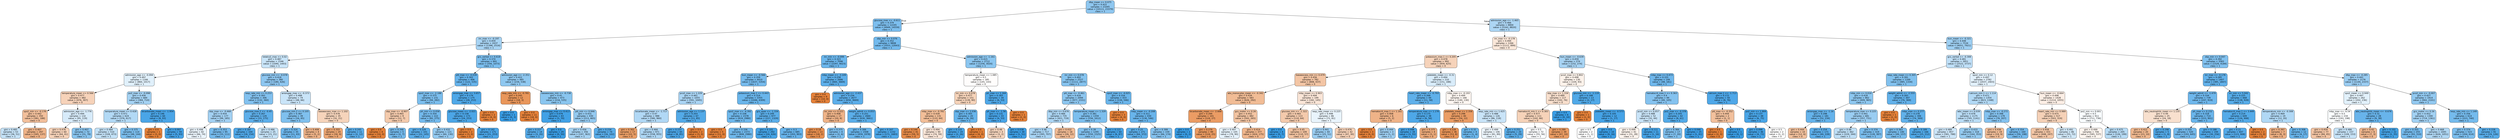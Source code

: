 digraph Tree {
node [shape=box, style="filled, rounded", color="black", fontname="helvetica"] ;
edge [fontname="helvetica"] ;
0 [label="dbp_mean <= 0.075\ngini = 0.422\nsamples = 21045\nvalue = [10111, 23379]\nclass = 1", fillcolor="#8fc7f0"] ;
1 [label="glucose_max <= -0.611\ngini = 0.379\nsamples = 12245\nvalue = [4949, 14559]\nclass = 1", fillcolor="#7cbeee"] ;
0 -> 1 [labeldistance=2.5, labelangle=45, headlabel="True"] ;
2 [label="inr_max <= -0.197\ngini = 0.459\nsamples = 2437\nvalue = [1396, 2516]\nclass = 1", fillcolor="#a7d3f3"] ;
1 -> 2 ;
3 [label="totalco2_max <= 0.02\ngini = 0.487\nsamples = 1546\nvalue = [1040, 1443]\nclass = 1", fillcolor="#c8e4f8"] ;
2 -> 3 ;
4 [label="admission_age <= -0.094\ngini = 0.497\nsamples = 1166\nvalue = [860, 1017]\nclass = 1", fillcolor="#e0f0fb"] ;
3 -> 4 ;
5 [label="temperature_mean <= 0.566\ngini = 0.477\nsamples = 482\nvalue = [476, 307]\nclass = 0", fillcolor="#f6d2b9"] ;
4 -> 5 ;
6 [label="spo2_min <= -0.178\ngini = 0.442\nsamples = 350\nvalue = [381, 188]\nclass = 0", fillcolor="#f2bf9b"] ;
5 -> 6 ;
7 [label="gini = 0.485\nsamples = 53\nvalue = [36, 51]\nclass = 1", fillcolor="#c5e2f7"] ;
6 -> 7 ;
8 [label="gini = 0.407\nsamples = 297\nvalue = [345, 137]\nclass = 0", fillcolor="#efb388"] ;
6 -> 8 ;
9 [label="admission_age <= -1.776\ngini = 0.494\nsamples = 132\nvalue = [95, 119]\nclass = 1", fillcolor="#d7ebfa"] ;
5 -> 9 ;
10 [label="gini = 0.476\nsamples = 60\nvalue = [64, 41]\nclass = 0", fillcolor="#f6d2b8"] ;
9 -> 10 ;
11 [label="gini = 0.407\nsamples = 72\nvalue = [31, 78]\nclass = 1", fillcolor="#88c4ef"] ;
9 -> 11 ;
12 [label="po2_max <= -0.098\ngini = 0.456\nsamples = 684\nvalue = [384, 710]\nclass = 1", fillcolor="#a4d2f3"] ;
4 -> 12 ;
13 [label="temperature_mean <= 0.428\ngini = 0.471\nsamples = 624\nvalue = [376, 617]\nclass = 1", fillcolor="#b2d9f5"] ;
12 -> 13 ;
14 [label="gini = 0.484\nsamples = 510\nvalue = [328, 473]\nclass = 1", fillcolor="#c2e1f7"] ;
13 -> 14 ;
15 [label="gini = 0.375\nsamples = 114\nvalue = [48, 144]\nclass = 1", fillcolor="#7bbeee"] ;
13 -> 15 ;
16 [label="bicarbonate_mean <= -1.954\ngini = 0.146\nsamples = 60\nvalue = [8, 93]\nclass = 1", fillcolor="#4aa5e7"] ;
12 -> 16 ;
17 [label="gini = 0.0\nsamples = 1\nvalue = [3, 0]\nclass = 0", fillcolor="#e58139"] ;
16 -> 17 ;
18 [label="gini = 0.097\nsamples = 59\nvalue = [5, 93]\nclass = 1", fillcolor="#44a2e6"] ;
16 -> 18 ;
19 [label="glucose_min <= -0.078\ngini = 0.418\nsamples = 380\nvalue = [180, 426]\nclass = 1", fillcolor="#8dc6f0"] ;
3 -> 19 ;
20 [label="resp_rate_min <= 0.253\ngini = 0.393\nsamples = 306\nvalue = [132, 360]\nclass = 1", fillcolor="#82c1ef"] ;
19 -> 20 ;
21 [label="sbp_max <= -0.468\ngini = 0.454\nsamples = 177\nvalue = [99, 185]\nclass = 1", fillcolor="#a3d1f3"] ;
20 -> 21 ;
22 [label="gini = 0.498\nsamples = 82\nvalue = [66, 74]\nclass = 1", fillcolor="#eaf4fc"] ;
21 -> 22 ;
23 [label="gini = 0.353\nsamples = 95\nvalue = [33, 111]\nclass = 1", fillcolor="#74baed"] ;
21 -> 23 ;
24 [label="glucose_max.2 <= -0.45\ngini = 0.267\nsamples = 129\nvalue = [33, 175]\nclass = 1", fillcolor="#5eafea"] ;
20 -> 24 ;
25 [label="gini = 0.187\nsamples = 104\nvalue = [18, 154]\nclass = 1", fillcolor="#50a8e8"] ;
24 -> 25 ;
26 [label="gini = 0.486\nsamples = 25\nvalue = [15, 21]\nclass = 1", fillcolor="#c6e3f8"] ;
24 -> 26 ;
27 [label="aniongap_max <= -0.373\ngini = 0.488\nsamples = 74\nvalue = [48, 66]\nclass = 1", fillcolor="#c9e4f8"] ;
19 -> 27 ;
28 [label="glucose_min.2 <= 0.105\ngini = 0.387\nsamples = 39\nvalue = [16, 45]\nclass = 1", fillcolor="#7fc0ee"] ;
27 -> 28 ;
29 [label="gini = 0.324\nsamples = 35\nvalue = [11, 43]\nclass = 1", fillcolor="#6cb6ec"] ;
28 -> 29 ;
30 [label="gini = 0.408\nsamples = 4\nvalue = [5, 2]\nclass = 0", fillcolor="#efb388"] ;
28 -> 30 ;
31 [label="baseexcess_max <= 1.102\ngini = 0.478\nsamples = 35\nvalue = [32, 21]\nclass = 0", fillcolor="#f6d4bb"] ;
27 -> 31 ;
32 [label="gini = 0.355\nsamples = 24\nvalue = [30, 9]\nclass = 0", fillcolor="#eda774"] ;
31 -> 32 ;
33 [label="gini = 0.245\nsamples = 11\nvalue = [2, 12]\nclass = 1", fillcolor="#5aade9"] ;
31 -> 33 ;
34 [label="gcs_verbal <= 0.618\ngini = 0.374\nsamples = 891\nvalue = [356, 1073]\nclass = 1", fillcolor="#7bbeee"] ;
2 -> 34 ;
35 [label="ptt_max <= -0.039\ngini = 0.302\nsamples = 406\nvalue = [122, 535]\nclass = 1", fillcolor="#66b3eb"] ;
34 -> 35 ;
36 [label="spo2_max <= -2.188\ngini = 0.375\nsamples = 231\nvalue = [94, 282]\nclass = 1", fillcolor="#7bbeee"] ;
35 -> 36 ;
37 [label="sbp_max <= -0.907\ngini = 0.465\nsamples = 9\nvalue = [12, 7]\nclass = 0", fillcolor="#f4caac"] ;
36 -> 37 ;
38 [label="gini = 0.0\nsamples = 4\nvalue = [10, 0]\nclass = 0", fillcolor="#e58139"] ;
37 -> 38 ;
39 [label="gini = 0.346\nsamples = 5\nvalue = [2, 7]\nclass = 1", fillcolor="#72b9ec"] ;
37 -> 39 ;
40 [label="ph_min <= 0.058\ngini = 0.354\nsamples = 222\nvalue = [82, 275]\nclass = 1", fillcolor="#74baed"] ;
36 -> 40 ;
41 [label="gini = 0.229\nsamples = 101\nvalue = [22, 145]\nclass = 1", fillcolor="#57ace9"] ;
40 -> 41 ;
42 [label="gini = 0.432\nsamples = 121\nvalue = [60, 130]\nclass = 1", fillcolor="#94caf1"] ;
40 -> 42 ;
43 [label="aniongap_max <= 3.657\ngini = 0.179\nsamples = 175\nvalue = [28, 253]\nclass = 1", fillcolor="#4fa8e8"] ;
35 -> 43 ;
44 [label="glucose_mean <= -2.021\ngini = 0.158\nsamples = 173\nvalue = [24, 253]\nclass = 1", fillcolor="#4ca6e7"] ;
43 -> 44 ;
45 [label="gini = 0.0\nsamples = 2\nvalue = [3, 0]\nclass = 0", fillcolor="#e58139"] ;
44 -> 45 ;
46 [label="gini = 0.142\nsamples = 171\nvalue = [21, 253]\nclass = 1", fillcolor="#49a5e7"] ;
44 -> 46 ;
47 [label="gini = 0.0\nsamples = 2\nvalue = [4, 0]\nclass = 0", fillcolor="#e58139"] ;
43 -> 47 ;
48 [label="admission_age <= -2.351\ngini = 0.422\nsamples = 485\nvalue = [234, 538]\nclass = 1", fillcolor="#8fc8f0"] ;
34 -> 48 ;
49 [label="resp_rate_min <= -0.781\ngini = 0.245\nsamples = 12\nvalue = [18, 3]\nclass = 0", fillcolor="#e9965a"] ;
48 -> 49 ;
50 [label="gini = 0.0\nsamples = 1\nvalue = [0, 3]\nclass = 1", fillcolor="#399de5"] ;
49 -> 50 ;
51 [label="gini = 0.0\nsamples = 11\nvalue = [18, 0]\nclass = 0", fillcolor="#e58139"] ;
49 -> 51 ;
52 [label="baseexcess_min <= -0.738\ngini = 0.41\nsamples = 473\nvalue = [216, 535]\nclass = 1", fillcolor="#89c5ef"] ;
48 -> 52 ;
53 [label="aniongap_max <= 0.413\ngini = 0.079\nsamples = 43\nvalue = [3, 70]\nclass = 1", fillcolor="#41a1e6"] ;
52 -> 53 ;
54 [label="gini = 0.227\nsamples = 14\nvalue = [3, 20]\nclass = 1", fillcolor="#57ace9"] ;
53 -> 54 ;
55 [label="gini = 0.0\nsamples = 29\nvalue = [0, 50]\nclass = 1", fillcolor="#399de5"] ;
53 -> 55 ;
56 [label="ptt_min <= 0.946\ngini = 0.431\nsamples = 430\nvalue = [213, 465]\nclass = 1", fillcolor="#94caf1"] ;
52 -> 56 ;
57 [label="gini = 0.456\nsamples = 356\nvalue = [197, 363]\nclass = 1", fillcolor="#a4d2f3"] ;
56 -> 57 ;
58 [label="gini = 0.234\nsamples = 74\nvalue = [16, 102]\nclass = 1", fillcolor="#58ace9"] ;
56 -> 58 ;
59 [label="sbp_min <= 0.076\ngini = 0.352\nsamples = 9808\nvalue = [3553, 12043]\nclass = 1", fillcolor="#73baed"] ;
1 -> 59 ;
60 [label="inr_min <= -0.099\ngini = 0.323\nsamples = 7096\nvalue = [2297, 9023]\nclass = 1", fillcolor="#6bb6ec"] ;
59 -> 60 ;
61 [label="bun_mean <= -0.566\ngini = 0.359\nsamples = 4410\nvalue = [1637, 5354]\nclass = 1", fillcolor="#76bbed"] ;
60 -> 61 ;
62 [label="pco2_max <= 1.229\ngini = 0.461\nsamples = 1055\nvalue = [591, 1045]\nclass = 1", fillcolor="#a9d4f4"] ;
61 -> 62 ;
63 [label="bicarbonate_mean <= -1.717\ngini = 0.47\nsamples = 988\nvalue = [580, 960]\nclass = 1", fillcolor="#b1d8f5"] ;
62 -> 63 ;
64 [label="gini = 0.302\nsamples = 17\nvalue = [22, 5]\nclass = 0", fillcolor="#eb9e66"] ;
63 -> 64 ;
65 [label="gini = 0.466\nsamples = 971\nvalue = [558, 955]\nclass = 1", fillcolor="#add6f4"] ;
63 -> 65 ;
66 [label="admission_age <= 1.137\ngini = 0.203\nsamples = 67\nvalue = [11, 85]\nclass = 1", fillcolor="#53aae8"] ;
62 -> 66 ;
67 [label="gini = 0.157\nsamples = 65\nvalue = [8, 85]\nclass = 1", fillcolor="#4ca6e7"] ;
66 -> 67 ;
68 [label="gini = 0.0\nsamples = 2\nvalue = [3, 0]\nclass = 0", fillcolor="#e58139"] ;
66 -> 68 ;
69 [label="potassium_max.1 <= 0.443\ngini = 0.314\nsamples = 3355\nvalue = [1046, 4309]\nclass = 1", fillcolor="#69b5eb"] ;
61 -> 69 ;
70 [label="spo2_max <= -4.392\ngini = 0.338\nsamples = 2378\nvalue = [819, 2980]\nclass = 1", fillcolor="#6fb8ec"] ;
69 -> 70 ;
71 [label="gini = 0.0\nsamples = 5\nvalue = [11, 0]\nclass = 0", fillcolor="#e58139"] ;
70 -> 71 ;
72 [label="gini = 0.336\nsamples = 2373\nvalue = [808, 2980]\nclass = 1", fillcolor="#6fb8ec"] ;
70 -> 72 ;
73 [label="gcs_eyes <= -1.334\ngini = 0.249\nsamples = 977\nvalue = [227, 1329]\nclass = 1", fillcolor="#5baee9"] ;
69 -> 73 ;
74 [label="gini = 0.101\nsamples = 292\nvalue = [24, 426]\nclass = 1", fillcolor="#44a3e6"] ;
73 -> 74 ;
75 [label="gini = 0.3\nsamples = 685\nvalue = [203, 903]\nclass = 1", fillcolor="#66b3eb"] ;
73 -> 75 ;
76 [label="mbp_mean <= -3.109\ngini = 0.258\nsamples = 2686\nvalue = [660, 3669]\nclass = 1", fillcolor="#5dafea"] ;
60 -> 76 ;
77 [label="gini = 0.0\nsamples = 9\nvalue = [10, 0]\nclass = 0", fillcolor="#e58139"] ;
76 -> 77 ;
78 [label="admission_age <= -2.437\ngini = 0.256\nsamples = 2677\nvalue = [650, 3669]\nclass = 1", fillcolor="#5caeea"] ;
76 -> 78 ;
79 [label="inr_min <= 0.521\ngini = 0.408\nsamples = 17\nvalue = [20, 8]\nclass = 0", fillcolor="#efb388"] ;
78 -> 79 ;
80 [label="gini = 0.18\nsamples = 13\nvalue = [18, 2]\nclass = 0", fillcolor="#e88f4f"] ;
79 -> 80 ;
81 [label="gini = 0.375\nsamples = 4\nvalue = [2, 6]\nclass = 1", fillcolor="#7bbeee"] ;
79 -> 81 ;
82 [label="weight_admit <= 0.053\ngini = 0.251\nsamples = 2660\nvalue = [630, 3661]\nclass = 1", fillcolor="#5baee9"] ;
78 -> 82 ;
83 [label="gini = 0.306\nsamples = 1508\nvalue = [459, 1978]\nclass = 1", fillcolor="#67b4eb"] ;
82 -> 83 ;
84 [label="gini = 0.167\nsamples = 1152\nvalue = [171, 1683]\nclass = 1", fillcolor="#4da7e8"] ;
82 -> 84 ;
85 [label="admission_age <= -1.161\ngini = 0.415\nsamples = 2712\nvalue = [1256, 3020]\nclass = 1", fillcolor="#8bc6f0"] ;
59 -> 85 ;
86 [label="temperature_mean <= 1.085\ngini = 0.5\nsamples = 185\nvalue = [145, 143]\nclass = 0", fillcolor="#fffdfc"] ;
85 -> 86 ;
87 [label="inr_min <= 0.078\ngini = 0.477\nsamples = 151\nvalue = [139, 90]\nclass = 0", fillcolor="#f6d3b9"] ;
86 -> 87 ;
88 [label="mbp_max <= -0.781\ngini = 0.439\nsamples = 131\nvalue = [133, 64]\nclass = 0", fillcolor="#f2be98"] ;
87 -> 88 ;
89 [label="gini = 0.144\nsamples = 41\nvalue = [59, 5]\nclass = 0", fillcolor="#e78c4a"] ;
88 -> 89 ;
90 [label="gini = 0.494\nsamples = 90\nvalue = [74, 59]\nclass = 0", fillcolor="#fae5d7"] ;
88 -> 90 ;
91 [label="sbp_max <= 2.036\ngini = 0.305\nsamples = 20\nvalue = [6, 26]\nclass = 1", fillcolor="#67b4eb"] ;
87 -> 91 ;
92 [label="gini = 0.133\nsamples = 19\nvalue = [2, 26]\nclass = 1", fillcolor="#48a5e7"] ;
91 -> 92 ;
93 [label="gini = 0.0\nsamples = 1\nvalue = [4, 0]\nclass = 0", fillcolor="#e58139"] ;
91 -> 93 ;
94 [label="ph_max <= 1.164\ngini = 0.183\nsamples = 34\nvalue = [6, 53]\nclass = 1", fillcolor="#4fa8e8"] ;
86 -> 94 ;
95 [label="ph_max <= -1.56\ngini = 0.131\nsamples = 33\nvalue = [4, 53]\nclass = 1", fillcolor="#48a4e7"] ;
94 -> 95 ;
96 [label="gini = 0.48\nsamples = 3\nvalue = [3, 2]\nclass = 0", fillcolor="#f6d5bd"] ;
95 -> 96 ;
97 [label="gini = 0.038\nsamples = 30\nvalue = [1, 51]\nclass = 1", fillcolor="#3d9fe6"] ;
95 -> 97 ;
98 [label="gini = 0.0\nsamples = 1\nvalue = [2, 0]\nclass = 0", fillcolor="#e58139"] ;
94 -> 98 ;
99 [label="inr_min <= 0.078\ngini = 0.402\nsamples = 2527\nvalue = [1111, 2877]\nclass = 1", fillcolor="#85c3ef"] ;
85 -> 99 ;
100 [label="ptt_max <= -0.461\ngini = 0.416\nsamples = 2094\nvalue = [977, 2331]\nclass = 1", fillcolor="#8cc6f0"] ;
99 -> 100 ;
101 [label="dbp_min <= 0.676\ngini = 0.466\nsamples = 735\nvalue = [421, 719]\nclass = 1", fillcolor="#add6f4"] ;
100 -> 101 ;
102 [label="gini = 0.46\nsamples = 717\nvalue = [395, 707]\nclass = 1", fillcolor="#a8d4f4"] ;
101 -> 102 ;
103 [label="gini = 0.432\nsamples = 18\nvalue = [26, 12]\nclass = 0", fillcolor="#f1bb94"] ;
101 -> 103 ;
104 [label="temperature_mean <= 1.329\ngini = 0.381\nsamples = 1359\nvalue = [556, 1612]\nclass = 1", fillcolor="#7dbfee"] ;
100 -> 104 ;
105 [label="gini = 0.39\nsamples = 1295\nvalue = [550, 1525]\nclass = 1", fillcolor="#80c0ee"] ;
104 -> 105 ;
106 [label="gini = 0.121\nsamples = 64\nvalue = [6, 87]\nclass = 1", fillcolor="#47a4e7"] ;
104 -> 106 ;
107 [label="spo2_max <= -4.025\ngini = 0.316\nsamples = 433\nvalue = [134, 546]\nclass = 1", fillcolor="#6ab5eb"] ;
99 -> 107 ;
108 [label="gini = 0.0\nsamples = 3\nvalue = [4, 0]\nclass = 0", fillcolor="#e58139"] ;
107 -> 108 ;
109 [label="mbp_mean <= -0.208\ngini = 0.311\nsamples = 430\nvalue = [130, 546]\nclass = 1", fillcolor="#68b4eb"] ;
107 -> 109 ;
110 [label="gini = 0.25\nsamples = 271\nvalue = [64, 372]\nclass = 1", fillcolor="#5baee9"] ;
109 -> 110 ;
111 [label="gini = 0.399\nsamples = 159\nvalue = [66, 174]\nclass = 1", fillcolor="#84c2ef"] ;
109 -> 111 ;
112 [label="admission_age <= -1.465\ngini = 0.466\nsamples = 8800\nvalue = [5162, 8820]\nclass = 1", fillcolor="#add6f4"] ;
0 -> 112 [labeldistance=2.5, labelangle=-45, headlabel="False"] ;
113 [label="inr_max <= -0.178\ngini = 0.494\nsamples = 1266\nvalue = [1111, 899]\nclass = 0", fillcolor="#fae7d9"] ;
112 -> 113 ;
114 [label="potassium_max.1 <= 0.205\ngini = 0.478\nsamples = 992\nvalue = [959, 625]\nclass = 0", fillcolor="#f6d3ba"] ;
113 -> 114 ;
115 [label="baseexcess_min <= 0.479\ngini = 0.456\nsamples = 782\nvalue = [808, 437]\nclass = 0", fillcolor="#f3c5a4"] ;
114 -> 115 ;
116 [label="abs_monocytes_mean <= -0.342\ngini = 0.434\nsamples = 583\nvalue = [626, 292]\nclass = 0", fillcolor="#f1bc95"] ;
115 -> 116 ;
117 [label="bicarbonate_mean <= -2.668\ngini = 0.294\nsamples = 101\nvalue = [124, 27]\nclass = 0", fillcolor="#eb9c64"] ;
116 -> 117 ;
118 [label="gini = 0.0\nsamples = 2\nvalue = [0, 2]\nclass = 1", fillcolor="#399de5"] ;
117 -> 118 ;
119 [label="gini = 0.279\nsamples = 99\nvalue = [124, 25]\nclass = 0", fillcolor="#ea9a61"] ;
117 -> 119 ;
120 [label="gcs_motor <= 0.26\ngini = 0.452\nsamples = 482\nvalue = [502, 265]\nclass = 0", fillcolor="#f3c4a2"] ;
116 -> 120 ;
121 [label="gini = 0.497\nsamples = 105\nvalue = [78, 90]\nclass = 1", fillcolor="#e5f2fc"] ;
120 -> 121 ;
122 [label="gini = 0.414\nsamples = 377\nvalue = [424, 175]\nclass = 0", fillcolor="#f0b58b"] ;
120 -> 122 ;
123 [label="mbp_mean <= 0.903\ngini = 0.494\nsamples = 199\nvalue = [182, 145]\nclass = 0", fillcolor="#fae5d7"] ;
115 -> 123 ;
124 [label="glucose_min <= -1.322\ngini = 0.465\nsamples = 113\nvalue = [110, 64]\nclass = 0", fillcolor="#f4caac"] ;
123 -> 124 ;
125 [label="gini = 0.0\nsamples = 4\nvalue = [0, 7]\nclass = 1", fillcolor="#399de5"] ;
124 -> 125 ;
126 [label="gini = 0.45\nsamples = 109\nvalue = [110, 57]\nclass = 0", fillcolor="#f2c2a0"] ;
124 -> 126 ;
127 [label="resp_rate_mean <= 0.225\ngini = 0.498\nsamples = 86\nvalue = [72, 81]\nclass = 1", fillcolor="#e9f4fc"] ;
123 -> 127 ;
128 [label="gini = 0.441\nsamples = 44\nvalue = [25, 51]\nclass = 1", fillcolor="#9acdf2"] ;
127 -> 128 ;
129 [label="gini = 0.476\nsamples = 42\nvalue = [47, 30]\nclass = 0", fillcolor="#f6d1b7"] ;
127 -> 129 ;
130 [label="platelets_mean <= -0.31\ngini = 0.494\nsamples = 210\nvalue = [151, 188]\nclass = 1", fillcolor="#d8ecfa"] ;
114 -> 130 ;
131 [label="heart_rate_mean <= -0.793\ngini = 0.268\nsamples = 44\nvalue = [11, 58]\nclass = 1", fillcolor="#5fb0ea"] ;
130 -> 131 ;
132 [label="hematocrit_max.1 <= 1.161\ngini = 0.408\nsamples = 6\nvalue = [5, 2]\nclass = 0", fillcolor="#efb388"] ;
131 -> 132 ;
133 [label="gini = 0.0\nsamples = 3\nvalue = [4, 0]\nclass = 0", fillcolor="#e58139"] ;
132 -> 133 ;
134 [label="gini = 0.444\nsamples = 3\nvalue = [1, 2]\nclass = 1", fillcolor="#9ccef2"] ;
132 -> 134 ;
135 [label="temperature_max <= 1.178\ngini = 0.175\nsamples = 38\nvalue = [6, 56]\nclass = 1", fillcolor="#4ea8e8"] ;
131 -> 135 ;
136 [label="gini = 0.098\nsamples = 34\nvalue = [3, 55]\nclass = 1", fillcolor="#44a2e6"] ;
135 -> 136 ;
137 [label="gini = 0.375\nsamples = 4\nvalue = [3, 1]\nclass = 0", fillcolor="#eeab7b"] ;
135 -> 137 ;
138 [label="mbp_max <= -0.193\ngini = 0.499\nsamples = 166\nvalue = [140, 130]\nclass = 0", fillcolor="#fdf6f1"] ;
130 -> 138 ;
139 [label="platelets_mean <= 2.358\ngini = 0.298\nsamples = 40\nvalue = [54, 12]\nclass = 0", fillcolor="#eb9d65"] ;
138 -> 139 ;
140 [label="gini = 0.228\nsamples = 36\nvalue = [53, 8]\nclass = 0", fillcolor="#e99457"] ;
139 -> 140 ;
141 [label="gini = 0.32\nsamples = 4\nvalue = [1, 4]\nclass = 1", fillcolor="#6ab6ec"] ;
139 -> 141 ;
142 [label="resp_rate_min <= 1.425\ngini = 0.488\nsamples = 126\nvalue = [86, 118]\nclass = 1", fillcolor="#c9e4f8"] ;
138 -> 142 ;
143 [label="gini = 0.499\nsamples = 106\nvalue = [81, 89]\nclass = 1", fillcolor="#edf6fd"] ;
142 -> 143 ;
144 [label="gini = 0.251\nsamples = 20\nvalue = [5, 29]\nclass = 1", fillcolor="#5baee9"] ;
142 -> 144 ;
145 [label="bun_mean <= -0.639\ngini = 0.459\nsamples = 274\nvalue = [152, 274]\nclass = 1", fillcolor="#a7d3f3"] ;
113 -> 145 ;
146 [label="pco2_max <= 0.802\ngini = 0.498\nsamples = 130\nvalue = [104, 93]\nclass = 0", fillcolor="#fcf2ea"] ;
145 -> 146 ;
147 [label="sbp_max <= 1.334\ngini = 0.489\nsamples = 117\nvalue = [102, 76]\nclass = 0", fillcolor="#f8dfcd"] ;
146 -> 147 ;
148 [label="hematocrit_min.1 <= 0.383\ngini = 0.477\nsamples = 111\nvalue = [102, 66]\nclass = 0", fillcolor="#f6d3b9"] ;
147 -> 148 ;
149 [label="gini = 0.5\nsamples = 72\nvalue = [55, 56]\nclass = 1", fillcolor="#fbfdff"] ;
148 -> 149 ;
150 [label="gini = 0.289\nsamples = 39\nvalue = [47, 10]\nclass = 0", fillcolor="#eb9c63"] ;
148 -> 150 ;
151 [label="gini = 0.0\nsamples = 6\nvalue = [0, 10]\nclass = 1", fillcolor="#399de5"] ;
147 -> 151 ;
152 [label="glucose_min <= -1.119\ngini = 0.188\nsamples = 13\nvalue = [2, 17]\nclass = 1", fillcolor="#50a9e8"] ;
146 -> 152 ;
153 [label="gini = 0.0\nsamples = 1\nvalue = [1, 0]\nclass = 0", fillcolor="#e58139"] ;
152 -> 153 ;
154 [label="platelets_mean <= -0.573\ngini = 0.105\nsamples = 12\nvalue = [1, 17]\nclass = 1", fillcolor="#45a3e7"] ;
152 -> 154 ;
155 [label="gini = 0.5\nsamples = 2\nvalue = [1, 1]\nclass = 0", fillcolor="#ffffff"] ;
154 -> 155 ;
156 [label="gini = 0.0\nsamples = 10\nvalue = [0, 16]\nclass = 1", fillcolor="#399de5"] ;
154 -> 156 ;
157 [label="mbp_max <= 0.473\ngini = 0.331\nsamples = 144\nvalue = [48, 181]\nclass = 1", fillcolor="#6eb7ec"] ;
145 -> 157 ;
158 [label="hematocrit_max.1 <= 0.363\ngini = 0.4\nsamples = 94\nvalue = [40, 105]\nclass = 1", fillcolor="#84c2ef"] ;
157 -> 158 ;
159 [label="pco2_min <= 0.057\ngini = 0.488\nsamples = 52\nvalue = [32, 44]\nclass = 1", fillcolor="#c9e4f8"] ;
158 -> 159 ;
160 [label="gini = 0.499\nsamples = 41\nvalue = [31, 28]\nclass = 0", fillcolor="#fcf3ec"] ;
159 -> 160 ;
161 [label="gini = 0.111\nsamples = 11\nvalue = [1, 16]\nclass = 1", fillcolor="#45a3e7"] ;
159 -> 161 ;
162 [label="po2_max <= -0.378\ngini = 0.205\nsamples = 42\nvalue = [8, 61]\nclass = 1", fillcolor="#53aae8"] ;
158 -> 162 ;
163 [label="gini = 0.384\nsamples = 17\nvalue = [7, 20]\nclass = 1", fillcolor="#7ebfee"] ;
162 -> 163 ;
164 [label="gini = 0.046\nsamples = 25\nvalue = [1, 41]\nclass = 1", fillcolor="#3e9fe6"] ;
162 -> 164 ;
165 [label="calcium_max.1 <= -1.713\ngini = 0.172\nsamples = 50\nvalue = [8, 76]\nclass = 1", fillcolor="#4ea7e8"] ;
157 -> 165 ;
166 [label="ptt_max <= -0.352\ngini = 0.444\nsamples = 2\nvalue = [2, 1]\nclass = 0", fillcolor="#f2c09c"] ;
165 -> 166 ;
167 [label="gini = 0.0\nsamples = 1\nvalue = [2, 0]\nclass = 0", fillcolor="#e58139"] ;
166 -> 167 ;
168 [label="gini = 0.0\nsamples = 1\nvalue = [0, 1]\nclass = 1", fillcolor="#399de5"] ;
166 -> 168 ;
169 [label="po2_min <= 1.904\ngini = 0.137\nsamples = 48\nvalue = [6, 75]\nclass = 1", fillcolor="#49a5e7"] ;
165 -> 169 ;
170 [label="gini = 0.098\nsamples = 46\nvalue = [4, 73]\nclass = 1", fillcolor="#44a2e6"] ;
169 -> 170 ;
171 [label="gini = 0.5\nsamples = 2\nvalue = [2, 2]\nclass = 0", fillcolor="#ffffff"] ;
169 -> 171 ;
172 [label="bun_mean <= -0.321\ngini = 0.448\nsamples = 7534\nvalue = [4051, 7921]\nclass = 1", fillcolor="#9ecff2"] ;
112 -> 172 ;
173 [label="gcs_verbal <= -0.308\ngini = 0.481\nsamples = 3951\nvalue = [2522, 3737]\nclass = 1", fillcolor="#bfdff7"] ;
172 -> 173 ;
174 [label="resp_rate_mean <= 0.305\ngini = 0.391\nsamples = 1169\nvalue = [485, 1334]\nclass = 1", fillcolor="#81c1ee"] ;
173 -> 174 ;
175 [label="mbp_min <= 0.016\ngini = 0.418\nsamples = 862\nvalue = [409, 965]\nclass = 1", fillcolor="#8dc7f0"] ;
174 -> 175 ;
176 [label="aniongap_max <= -1.16\ngini = 0.298\nsamples = 181\nvalue = [52, 234]\nclass = 1", fillcolor="#65b3eb"] ;
175 -> 176 ;
177 [label="gini = 0.444\nsamples = 10\nvalue = [12, 6]\nclass = 0", fillcolor="#f2c09c"] ;
176 -> 177 ;
178 [label="gini = 0.254\nsamples = 171\nvalue = [40, 228]\nclass = 1", fillcolor="#5caeea"] ;
176 -> 178 ;
179 [label="temperature_max <= 0.225\ngini = 0.441\nsamples = 681\nvalue = [357, 731]\nclass = 1", fillcolor="#9acdf2"] ;
175 -> 179 ;
180 [label="gini = 0.48\nsamples = 362\nvalue = [229, 344]\nclass = 1", fillcolor="#bddef6"] ;
179 -> 180 ;
181 [label="gini = 0.374\nsamples = 319\nvalue = [128, 387]\nclass = 1", fillcolor="#7abdee"] ;
179 -> 181 ;
182 [label="weight_admit <= -2.555\ngini = 0.283\nsamples = 307\nvalue = [76, 369]\nclass = 1", fillcolor="#62b1ea"] ;
174 -> 182 ;
183 [label="gini = 0.0\nsamples = 1\nvalue = [2, 0]\nclass = 0", fillcolor="#e58139"] ;
182 -> 183 ;
184 [label="mbp_max <= 0.277\ngini = 0.278\nsamples = 306\nvalue = [74, 369]\nclass = 1", fillcolor="#61b1ea"] ;
182 -> 184 ;
185 [label="gini = 0.363\nsamples = 140\nvalue = [49, 157]\nclass = 1", fillcolor="#77bced"] ;
184 -> 185 ;
186 [label="gini = 0.189\nsamples = 166\nvalue = [25, 212]\nclass = 1", fillcolor="#50a9e8"] ;
184 -> 186 ;
187 [label="spo2_min <= 0.12\ngini = 0.497\nsamples = 2782\nvalue = [2037, 2403]\nclass = 1", fillcolor="#e1f0fb"] ;
173 -> 187 ;
188 [label="calcium_min.1 <= 1.114\ngini = 0.471\nsamples = 1354\nvalue = [823, 1348]\nclass = 1", fillcolor="#b2d9f5"] ;
187 -> 188 ;
189 [label="wbc_mean <= 0.039\ngini = 0.478\nsamples = 1175\nvalue = [745, 1141]\nclass = 1", fillcolor="#baddf6"] ;
188 -> 189 ;
190 [label="gini = 0.489\nsamples = 857\nvalue = [581, 788]\nclass = 1", fillcolor="#cbe5f8"] ;
189 -> 190 ;
191 [label="gini = 0.433\nsamples = 318\nvalue = [164, 353]\nclass = 1", fillcolor="#95cbf1"] ;
189 -> 191 ;
192 [label="mbp_max <= -0.272\ngini = 0.398\nsamples = 179\nvalue = [78, 207]\nclass = 1", fillcolor="#84c2ef"] ;
188 -> 192 ;
193 [label="gini = 0.436\nsamples = 19\nvalue = [19, 9]\nclass = 0", fillcolor="#f1bd97"] ;
192 -> 193 ;
194 [label="gini = 0.354\nsamples = 160\nvalue = [59, 198]\nclass = 1", fillcolor="#74baed"] ;
192 -> 194 ;
195 [label="bun_mean <= -0.664\ngini = 0.498\nsamples = 1428\nvalue = [1214, 1055]\nclass = 0", fillcolor="#fceee5"] ;
187 -> 195 ;
196 [label="heart_rate_min <= 0.989\ngini = 0.475\nsamples = 517\nvalue = [503, 319]\nclass = 0", fillcolor="#f5d1b7"] ;
195 -> 196 ;
197 [label="gini = 0.458\nsamples = 431\nvalue = [448, 247]\nclass = 0", fillcolor="#f3c6a6"] ;
196 -> 197 ;
198 [label="gini = 0.491\nsamples = 86\nvalue = [55, 72]\nclass = 1", fillcolor="#d0e8f9"] ;
196 -> 198 ;
199 [label="po2_min <= 0.001\ngini = 0.5\nsamples = 911\nvalue = [711, 736]\nclass = 1", fillcolor="#f8fcfe"] ;
195 -> 199 ;
200 [label="gini = 0.499\nsamples = 706\nvalue = [585, 537]\nclass = 0", fillcolor="#fdf5ef"] ;
199 -> 200 ;
201 [label="gini = 0.475\nsamples = 205\nvalue = [126, 199]\nclass = 1", fillcolor="#b6dbf5"] ;
199 -> 201 ;
202 [label="sbp_min <= 0.047\ngini = 0.392\nsamples = 3583\nvalue = [1529, 4184]\nclass = 1", fillcolor="#81c1ef"] ;
172 -> 202 ;
203 [label="inr_max <= -0.178\ngini = 0.285\nsamples = 1407\nvalue = [385, 1847]\nclass = 1", fillcolor="#62b1ea"] ;
202 -> 203 ;
204 [label="weight_admit <= -1.479\ngini = 0.334\nsamples = 739\nvalue = [247, 919]\nclass = 1", fillcolor="#6eb7ec"] ;
203 -> 204 ;
205 [label="abs_neutrophils_mean <= 1.135\ngini = 0.49\nsamples = 25\nvalue = [24, 18]\nclass = 0", fillcolor="#f8e0ce"] ;
204 -> 205 ;
206 [label="gini = 0.422\nsamples = 20\nvalue = [23, 10]\nclass = 0", fillcolor="#f0b88f"] ;
205 -> 206 ;
207 [label="gini = 0.198\nsamples = 5\nvalue = [1, 8]\nclass = 1", fillcolor="#52a9e8"] ;
205 -> 207 ;
208 [label="ph_max <= 0.152\ngini = 0.318\nsamples = 714\nvalue = [223, 901]\nclass = 1", fillcolor="#6ab5eb"] ;
204 -> 208 ;
209 [label="gini = 0.355\nsamples = 520\nvalue = [193, 645]\nclass = 1", fillcolor="#74baed"] ;
208 -> 209 ;
210 [label="gini = 0.188\nsamples = 194\nvalue = [30, 256]\nclass = 1", fillcolor="#50a8e8"] ;
208 -> 210 ;
211 [label="inr_min <= 5.042\ngini = 0.225\nsamples = 668\nvalue = [138, 928]\nclass = 1", fillcolor="#56ace9"] ;
203 -> 211 ;
212 [label="hematocrit_max.1 <= 3.449\ngini = 0.214\nsamples = 649\nvalue = [126, 908]\nclass = 1", fillcolor="#54abe9"] ;
211 -> 212 ;
213 [label="gini = 0.21\nsamples = 647\nvalue = [123, 908]\nclass = 1", fillcolor="#54aae9"] ;
212 -> 213 ;
214 [label="gini = 0.0\nsamples = 2\nvalue = [3, 0]\nclass = 0", fillcolor="#e58139"] ;
212 -> 214 ;
215 [label="temperature_min <= -0.308\ngini = 0.469\nsamples = 19\nvalue = [12, 20]\nclass = 1", fillcolor="#b0d8f5"] ;
211 -> 215 ;
216 [label="gini = 0.397\nsamples = 7\nvalue = [8, 3]\nclass = 0", fillcolor="#efb083"] ;
215 -> 216 ;
217 [label="gini = 0.308\nsamples = 12\nvalue = [4, 17]\nclass = 1", fillcolor="#68b4eb"] ;
215 -> 217 ;
218 [label="dbp_max <= -0.285\ngini = 0.441\nsamples = 2176\nvalue = [1144, 2337]\nclass = 1", fillcolor="#9acdf2"] ;
202 -> 218 ;
219 [label="spo2_mean <= 0.949\ngini = 0.497\nsamples = 262\nvalue = [202, 236]\nclass = 1", fillcolor="#e2f1fb"] ;
218 -> 219 ;
220 [label="mbp_max <= -0.54\ngini = 0.5\nsamples = 234\nvalue = [193, 198]\nclass = 1", fillcolor="#fafdfe"] ;
219 -> 220 ;
221 [label="gini = 0.454\nsamples = 77\nvalue = [84, 45]\nclass = 0", fillcolor="#f3c4a3"] ;
220 -> 221 ;
222 [label="gini = 0.486\nsamples = 157\nvalue = [109, 153]\nclass = 1", fillcolor="#c6e3f8"] ;
220 -> 222 ;
223 [label="abs_neutrophils_mean <= -0.676\ngini = 0.31\nsamples = 28\nvalue = [9, 38]\nclass = 1", fillcolor="#68b4eb"] ;
219 -> 223 ;
224 [label="gini = 0.42\nsamples = 6\nvalue = [7, 3]\nclass = 0", fillcolor="#f0b78e"] ;
223 -> 224 ;
225 [label="gini = 0.102\nsamples = 22\nvalue = [2, 35]\nclass = 1", fillcolor="#44a3e6"] ;
223 -> 225 ;
226 [label="pco2_min <= -0.007\ngini = 0.427\nsamples = 1914\nvalue = [942, 2101]\nclass = 1", fillcolor="#92c9f1"] ;
218 -> 226 ;
227 [label="gcs_motor <= 0.26\ngini = 0.452\nsamples = 1300\nvalue = [719, 1361]\nclass = 1", fillcolor="#a2d1f3"] ;
226 -> 227 ;
228 [label="gini = 0.355\nsamples = 255\nvalue = [93, 310]\nclass = 1", fillcolor="#74baed"] ;
227 -> 228 ;
229 [label="gini = 0.468\nsamples = 1045\nvalue = [626, 1051]\nclass = 1", fillcolor="#afd7f4"] ;
227 -> 229 ;
230 [label="resp_rate_min <= 1.149\ngini = 0.356\nsamples = 614\nvalue = [223, 740]\nclass = 1", fillcolor="#75bbed"] ;
226 -> 230 ;
231 [label="gini = 0.374\nsamples = 523\nvalue = [204, 614]\nclass = 1", fillcolor="#7bbeee"] ;
230 -> 231 ;
232 [label="gini = 0.228\nsamples = 91\nvalue = [19, 126]\nclass = 1", fillcolor="#57ace9"] ;
230 -> 232 ;
}